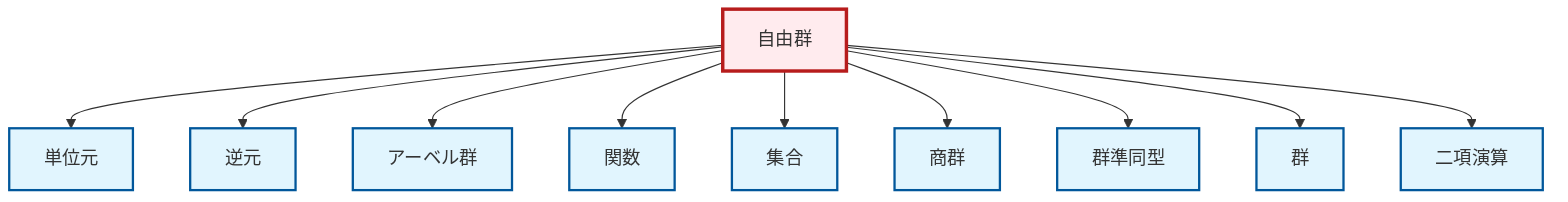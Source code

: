 graph TD
    classDef definition fill:#e1f5fe,stroke:#01579b,stroke-width:2px
    classDef theorem fill:#f3e5f5,stroke:#4a148c,stroke-width:2px
    classDef axiom fill:#fff3e0,stroke:#e65100,stroke-width:2px
    classDef example fill:#e8f5e9,stroke:#1b5e20,stroke-width:2px
    classDef current fill:#ffebee,stroke:#b71c1c,stroke-width:3px
    def-abelian-group["アーベル群"]:::definition
    def-inverse-element["逆元"]:::definition
    def-function["関数"]:::definition
    def-free-group["自由群"]:::definition
    def-set["集合"]:::definition
    def-group["群"]:::definition
    def-quotient-group["商群"]:::definition
    def-identity-element["単位元"]:::definition
    def-homomorphism["群準同型"]:::definition
    def-binary-operation["二項演算"]:::definition
    def-free-group --> def-identity-element
    def-free-group --> def-inverse-element
    def-free-group --> def-abelian-group
    def-free-group --> def-function
    def-free-group --> def-set
    def-free-group --> def-quotient-group
    def-free-group --> def-homomorphism
    def-free-group --> def-group
    def-free-group --> def-binary-operation
    class def-free-group current